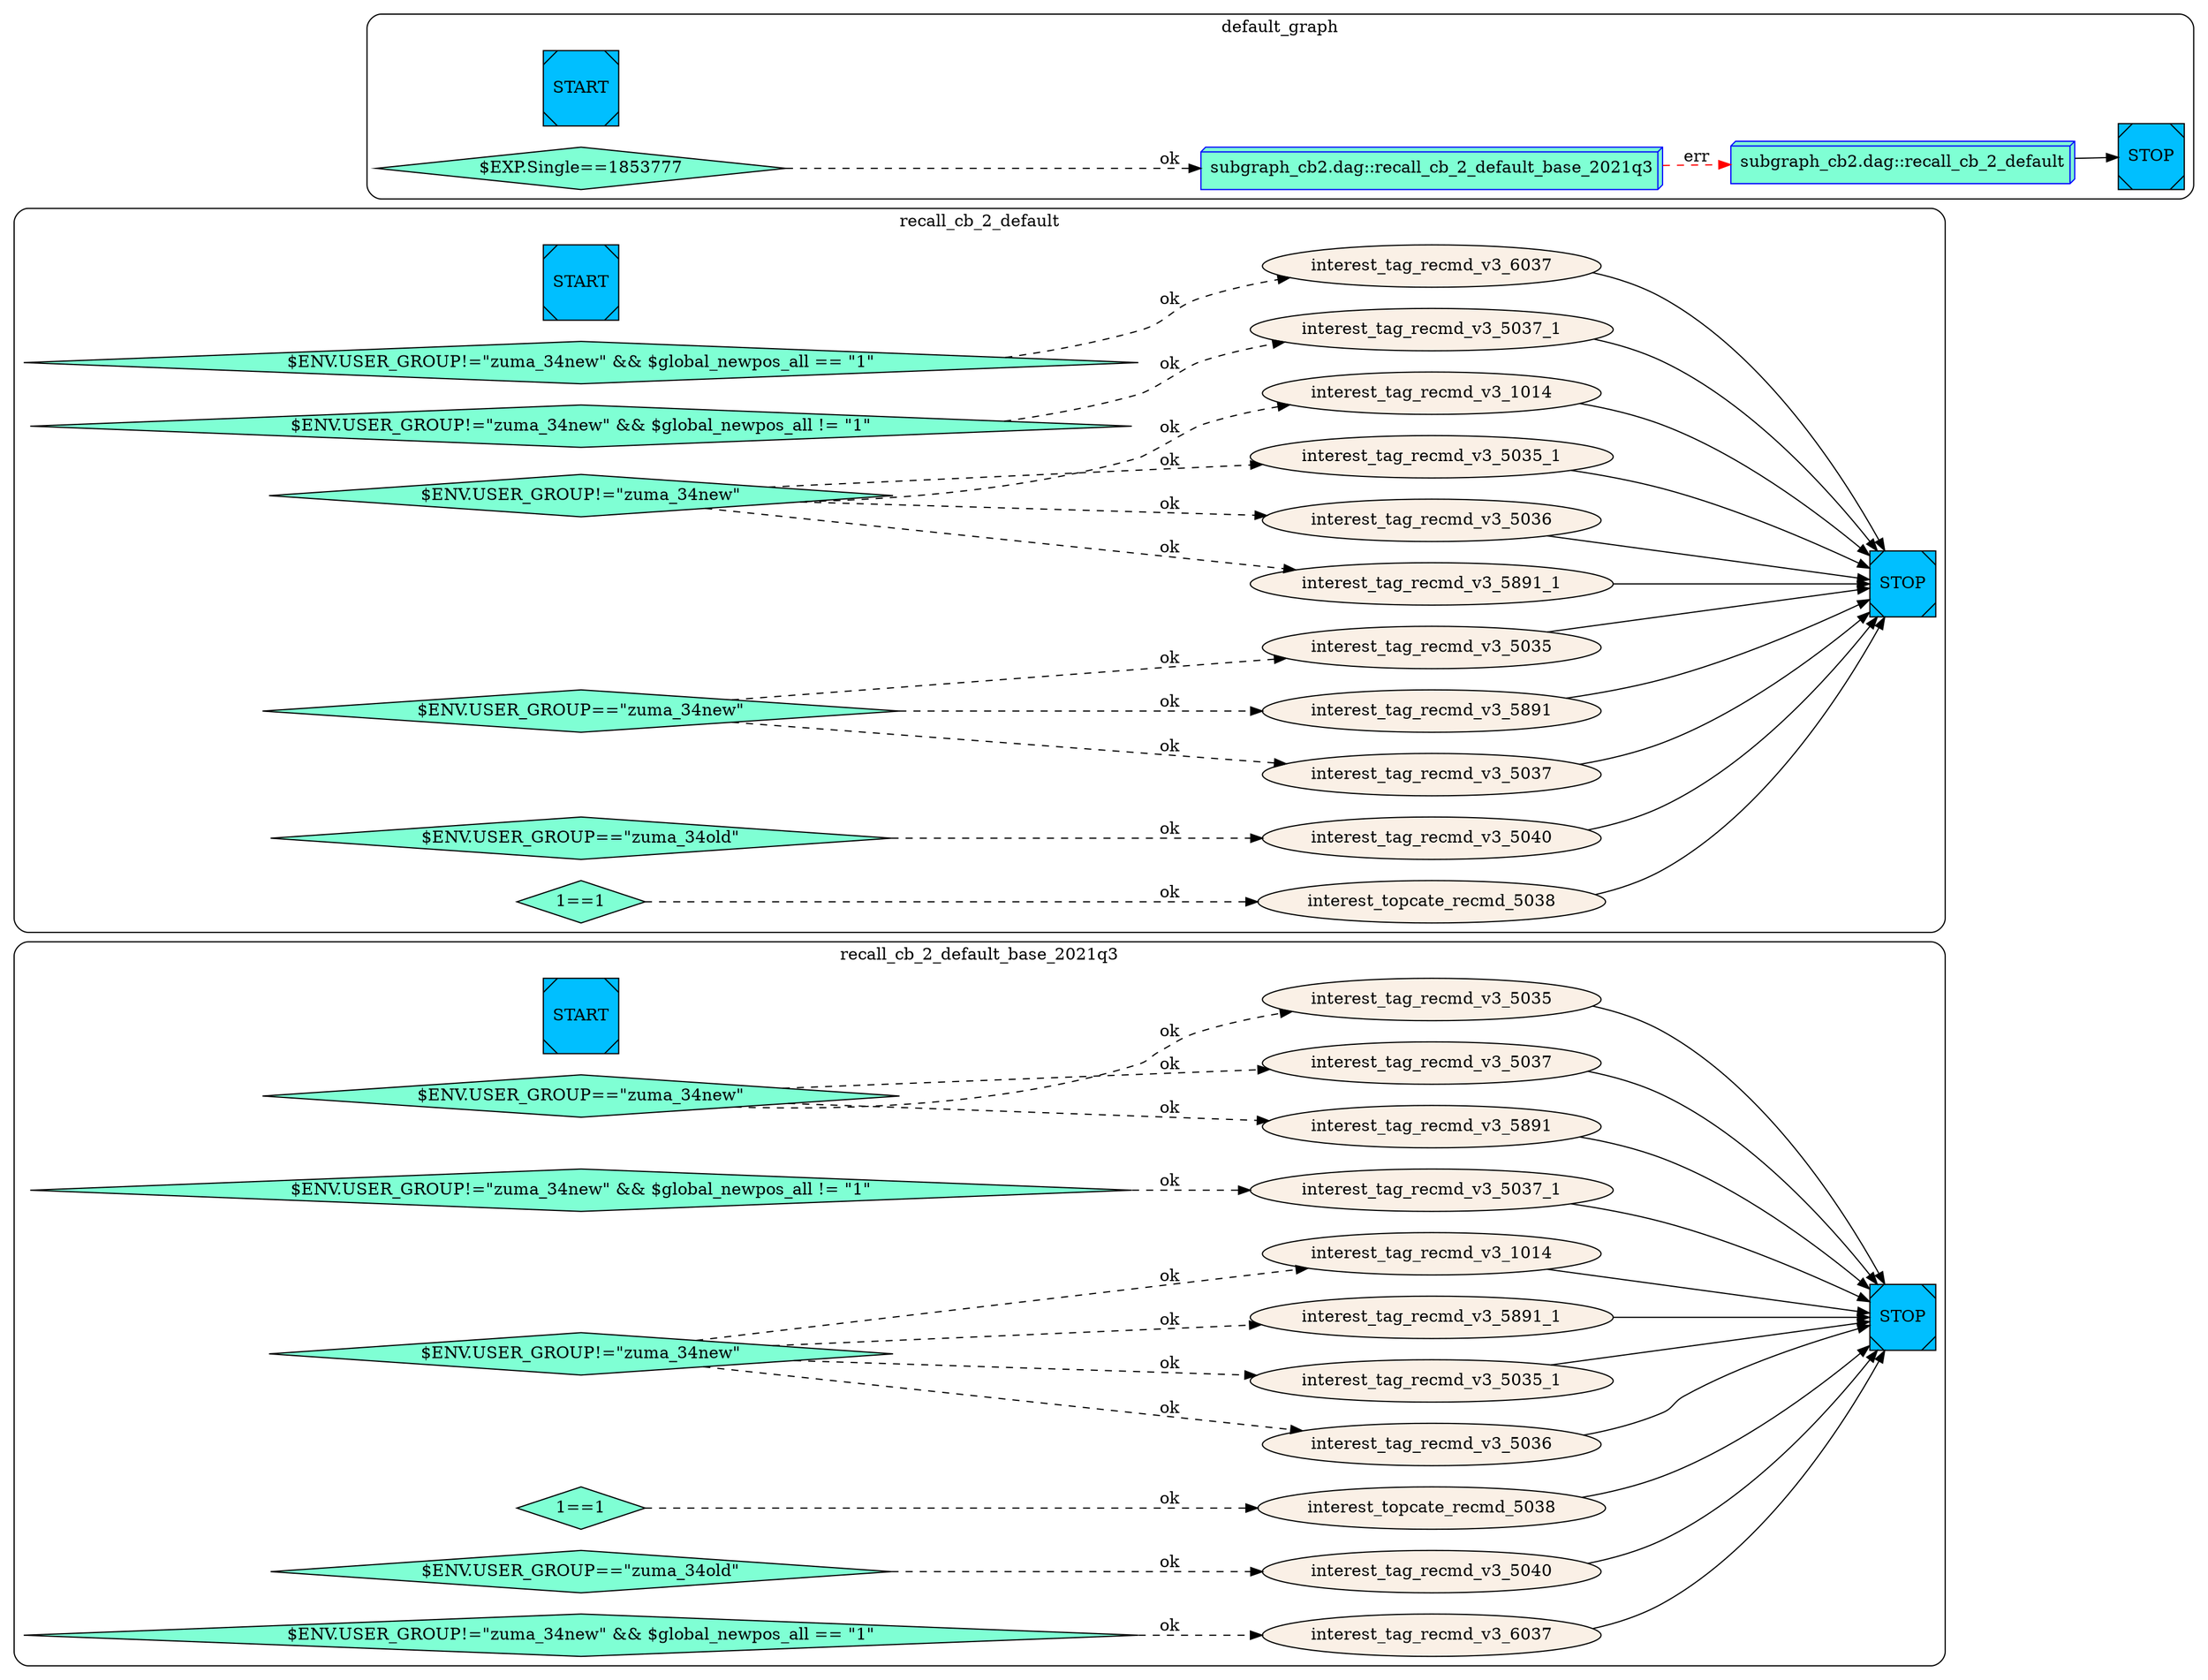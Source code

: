digraph G {
    rankdir=LR;
  subgraph cluster_recall_cb_2_default_base_2021q3{
    style = rounded;
    label = "recall_cb_2_default_base_2021q3";
    recall_cb_2_default_base_2021q3__START__[color=black fillcolor=deepskyblue style=filled shape=Msquare label="START"];
    recall_cb_2_default_base_2021q3__STOP__[color=black fillcolor=deepskyblue style=filled shape=Msquare label="STOP"];
    recall_cb_2_default_base_2021q3_interest_tag_recmd_v3_5891 [label="interest_tag_recmd_v3_5891" color=black fillcolor=linen style=filled];
    recall_cb_2_default_base_2021q3_interest_tag_recmd_v3_5040 [label="interest_tag_recmd_v3_5040" color=black fillcolor=linen style=filled];
    recall_cb_2_default_base_2021q3_interest_tag_recmd_v3_6037 [label="interest_tag_recmd_v3_6037" color=black fillcolor=linen style=filled];
    recall_cb_2_default_base_2021q3_interest_tag_recmd_v3_5036 [label="interest_tag_recmd_v3_5036" color=black fillcolor=linen style=filled];
    recall_cb_2_default_base_2021q3_recall_cb_2_default_base_2021q3_0 [label="$ENV.USER_GROUP==\"zuma_34new\"" shape=diamond color=black fillcolor=aquamarine style=filled];
    recall_cb_2_default_base_2021q3_interest_tag_recmd_v3_5037 [label="interest_tag_recmd_v3_5037" color=black fillcolor=linen style=filled];
    recall_cb_2_default_base_2021q3_interest_topcate_recmd_5038 [label="interest_topcate_recmd_5038" color=black fillcolor=linen style=filled];
    recall_cb_2_default_base_2021q3_recall_cb_2_default_base_2021q3_3 [label="$ENV.USER_GROUP!=\"zuma_34new\" && $global_newpos_all != \"1\"" shape=diamond color=black fillcolor=aquamarine style=filled];
    recall_cb_2_default_base_2021q3_recall_cb_2_default_base_2021q3_4 [label="$ENV.USER_GROUP!=\"zuma_34new\"" shape=diamond color=black fillcolor=aquamarine style=filled];
    recall_cb_2_default_base_2021q3_interest_tag_recmd_v3_5035_1 [label="interest_tag_recmd_v3_5035_1" color=black fillcolor=linen style=filled];
    recall_cb_2_default_base_2021q3_recall_cb_2_default_base_2021q3_5 [label="1==1" shape=diamond color=black fillcolor=aquamarine style=filled];
    recall_cb_2_default_base_2021q3_recall_cb_2_default_base_2021q3_1 [label="$ENV.USER_GROUP==\"zuma_34old\"" shape=diamond color=black fillcolor=aquamarine style=filled];
    recall_cb_2_default_base_2021q3_recall_cb_2_default_base_2021q3_2 [label="$ENV.USER_GROUP!=\"zuma_34new\" && $global_newpos_all == \"1\"" shape=diamond color=black fillcolor=aquamarine style=filled];
    recall_cb_2_default_base_2021q3_interest_tag_recmd_v3_5891_1 [label="interest_tag_recmd_v3_5891_1" color=black fillcolor=linen style=filled];
    recall_cb_2_default_base_2021q3_interest_tag_recmd_v3_1014 [label="interest_tag_recmd_v3_1014" color=black fillcolor=linen style=filled];
    recall_cb_2_default_base_2021q3_interest_tag_recmd_v3_5035 [label="interest_tag_recmd_v3_5035" color=black fillcolor=linen style=filled];
    recall_cb_2_default_base_2021q3_interest_tag_recmd_v3_5037_1 [label="interest_tag_recmd_v3_5037_1" color=black fillcolor=linen style=filled];
    recall_cb_2_default_base_2021q3_interest_tag_recmd_v3_5035_1 -> recall_cb_2_default_base_2021q3__STOP__;
    recall_cb_2_default_base_2021q3_recall_cb_2_default_base_2021q3_4 -> recall_cb_2_default_base_2021q3_interest_tag_recmd_v3_5035_1 [style=dashed label="ok"];
    recall_cb_2_default_base_2021q3_interest_tag_recmd_v3_5035 -> recall_cb_2_default_base_2021q3__STOP__;
    recall_cb_2_default_base_2021q3_recall_cb_2_default_base_2021q3_0 -> recall_cb_2_default_base_2021q3_interest_tag_recmd_v3_5035 [style=dashed label="ok"];
    recall_cb_2_default_base_2021q3_interest_tag_recmd_v3_5037_1 -> recall_cb_2_default_base_2021q3__STOP__;
    recall_cb_2_default_base_2021q3_recall_cb_2_default_base_2021q3_3 -> recall_cb_2_default_base_2021q3_interest_tag_recmd_v3_5037_1 [style=dashed label="ok"];
    recall_cb_2_default_base_2021q3_interest_tag_recmd_v3_5891_1 -> recall_cb_2_default_base_2021q3__STOP__;
    recall_cb_2_default_base_2021q3_recall_cb_2_default_base_2021q3_4 -> recall_cb_2_default_base_2021q3_interest_tag_recmd_v3_5891_1 [style=dashed label="ok"];
    recall_cb_2_default_base_2021q3_interest_tag_recmd_v3_1014 -> recall_cb_2_default_base_2021q3__STOP__;
    recall_cb_2_default_base_2021q3_recall_cb_2_default_base_2021q3_4 -> recall_cb_2_default_base_2021q3_interest_tag_recmd_v3_1014 [style=dashed label="ok"];
    recall_cb_2_default_base_2021q3_interest_tag_recmd_v3_5037 -> recall_cb_2_default_base_2021q3__STOP__;
    recall_cb_2_default_base_2021q3_recall_cb_2_default_base_2021q3_0 -> recall_cb_2_default_base_2021q3_interest_tag_recmd_v3_5037 [style=dashed label="ok"];
    recall_cb_2_default_base_2021q3_interest_tag_recmd_v3_5891 -> recall_cb_2_default_base_2021q3__STOP__;
    recall_cb_2_default_base_2021q3_recall_cb_2_default_base_2021q3_0 -> recall_cb_2_default_base_2021q3_interest_tag_recmd_v3_5891 [style=dashed label="ok"];
    recall_cb_2_default_base_2021q3_interest_tag_recmd_v3_5040 -> recall_cb_2_default_base_2021q3__STOP__;
    recall_cb_2_default_base_2021q3_recall_cb_2_default_base_2021q3_1 -> recall_cb_2_default_base_2021q3_interest_tag_recmd_v3_5040 [style=dashed label="ok"];
    recall_cb_2_default_base_2021q3_interest_tag_recmd_v3_6037 -> recall_cb_2_default_base_2021q3__STOP__;
    recall_cb_2_default_base_2021q3_recall_cb_2_default_base_2021q3_2 -> recall_cb_2_default_base_2021q3_interest_tag_recmd_v3_6037 [style=dashed label="ok"];
    recall_cb_2_default_base_2021q3_interest_tag_recmd_v3_5036 -> recall_cb_2_default_base_2021q3__STOP__;
    recall_cb_2_default_base_2021q3_recall_cb_2_default_base_2021q3_4 -> recall_cb_2_default_base_2021q3_interest_tag_recmd_v3_5036 [style=dashed label="ok"];
    recall_cb_2_default_base_2021q3_interest_topcate_recmd_5038 -> recall_cb_2_default_base_2021q3__STOP__;
    recall_cb_2_default_base_2021q3_recall_cb_2_default_base_2021q3_5 -> recall_cb_2_default_base_2021q3_interest_topcate_recmd_5038 [style=dashed label="ok"];
};
  subgraph cluster_recall_cb_2_default{
    style = rounded;
    label = "recall_cb_2_default";
    recall_cb_2_default__START__[color=black fillcolor=deepskyblue style=filled shape=Msquare label="START"];
    recall_cb_2_default__STOP__[color=black fillcolor=deepskyblue style=filled shape=Msquare label="STOP"];
    recall_cb_2_default_interest_tag_recmd_v3_5037_1 [label="interest_tag_recmd_v3_5037_1" color=black fillcolor=linen style=filled];
    recall_cb_2_default_interest_tag_recmd_v3_5037 [label="interest_tag_recmd_v3_5037" color=black fillcolor=linen style=filled];
    recall_cb_2_default_interest_tag_recmd_v3_5891 [label="interest_tag_recmd_v3_5891" color=black fillcolor=linen style=filled];
    recall_cb_2_default_recall_cb_2_default_2 [label="$ENV.USER_GROUP!=\"zuma_34new\" && $global_newpos_all == \"1\"" shape=diamond color=black fillcolor=aquamarine style=filled];
    recall_cb_2_default_recall_cb_2_default_3 [label="$ENV.USER_GROUP!=\"zuma_34new\" && $global_newpos_all != \"1\"" shape=diamond color=black fillcolor=aquamarine style=filled];
    recall_cb_2_default_recall_cb_2_default_4 [label="$ENV.USER_GROUP!=\"zuma_34new\"" shape=diamond color=black fillcolor=aquamarine style=filled];
    recall_cb_2_default_interest_tag_recmd_v3_5891_1 [label="interest_tag_recmd_v3_5891_1" color=black fillcolor=linen style=filled];
    recall_cb_2_default_interest_tag_recmd_v3_5036 [label="interest_tag_recmd_v3_5036" color=black fillcolor=linen style=filled];
    recall_cb_2_default_recall_cb_2_default_0 [label="$ENV.USER_GROUP==\"zuma_34new\"" shape=diamond color=black fillcolor=aquamarine style=filled];
    recall_cb_2_default_interest_tag_recmd_v3_5035 [label="interest_tag_recmd_v3_5035" color=black fillcolor=linen style=filled];
    recall_cb_2_default_recall_cb_2_default_1 [label="$ENV.USER_GROUP==\"zuma_34old\"" shape=diamond color=black fillcolor=aquamarine style=filled];
    recall_cb_2_default_interest_tag_recmd_v3_6037 [label="interest_tag_recmd_v3_6037" color=black fillcolor=linen style=filled];
    recall_cb_2_default_interest_tag_recmd_v3_5035_1 [label="interest_tag_recmd_v3_5035_1" color=black fillcolor=linen style=filled];
    recall_cb_2_default_interest_topcate_recmd_5038 [label="interest_topcate_recmd_5038" color=black fillcolor=linen style=filled];
    recall_cb_2_default_interest_tag_recmd_v3_5040 [label="interest_tag_recmd_v3_5040" color=black fillcolor=linen style=filled];
    recall_cb_2_default_interest_tag_recmd_v3_1014 [label="interest_tag_recmd_v3_1014" color=black fillcolor=linen style=filled];
    recall_cb_2_default_recall_cb_2_default_5 [label="1==1" shape=diamond color=black fillcolor=aquamarine style=filled];
    recall_cb_2_default_interest_tag_recmd_v3_5040 -> recall_cb_2_default__STOP__;
    recall_cb_2_default_recall_cb_2_default_1 -> recall_cb_2_default_interest_tag_recmd_v3_5040 [style=dashed label="ok"];
    recall_cb_2_default_interest_tag_recmd_v3_1014 -> recall_cb_2_default__STOP__;
    recall_cb_2_default_recall_cb_2_default_4 -> recall_cb_2_default_interest_tag_recmd_v3_1014 [style=dashed label="ok"];
    recall_cb_2_default_interest_tag_recmd_v3_5037 -> recall_cb_2_default__STOP__;
    recall_cb_2_default_recall_cb_2_default_0 -> recall_cb_2_default_interest_tag_recmd_v3_5037 [style=dashed label="ok"];
    recall_cb_2_default_interest_tag_recmd_v3_5891 -> recall_cb_2_default__STOP__;
    recall_cb_2_default_recall_cb_2_default_0 -> recall_cb_2_default_interest_tag_recmd_v3_5891 [style=dashed label="ok"];
    recall_cb_2_default_interest_tag_recmd_v3_5037_1 -> recall_cb_2_default__STOP__;
    recall_cb_2_default_recall_cb_2_default_3 -> recall_cb_2_default_interest_tag_recmd_v3_5037_1 [style=dashed label="ok"];
    recall_cb_2_default_interest_tag_recmd_v3_5891_1 -> recall_cb_2_default__STOP__;
    recall_cb_2_default_recall_cb_2_default_4 -> recall_cb_2_default_interest_tag_recmd_v3_5891_1 [style=dashed label="ok"];
    recall_cb_2_default_interest_tag_recmd_v3_5036 -> recall_cb_2_default__STOP__;
    recall_cb_2_default_recall_cb_2_default_4 -> recall_cb_2_default_interest_tag_recmd_v3_5036 [style=dashed label="ok"];
    recall_cb_2_default_interest_tag_recmd_v3_5035 -> recall_cb_2_default__STOP__;
    recall_cb_2_default_recall_cb_2_default_0 -> recall_cb_2_default_interest_tag_recmd_v3_5035 [style=dashed label="ok"];
    recall_cb_2_default_interest_tag_recmd_v3_6037 -> recall_cb_2_default__STOP__;
    recall_cb_2_default_recall_cb_2_default_2 -> recall_cb_2_default_interest_tag_recmd_v3_6037 [style=dashed label="ok"];
    recall_cb_2_default_interest_tag_recmd_v3_5035_1 -> recall_cb_2_default__STOP__;
    recall_cb_2_default_recall_cb_2_default_4 -> recall_cb_2_default_interest_tag_recmd_v3_5035_1 [style=dashed label="ok"];
    recall_cb_2_default_interest_topcate_recmd_5038 -> recall_cb_2_default__STOP__;
    recall_cb_2_default_recall_cb_2_default_5 -> recall_cb_2_default_interest_topcate_recmd_5038 [style=dashed label="ok"];
};
  subgraph cluster_default_graph{
    style = rounded;
    label = "default_graph";
    default_graph__START__[color=black fillcolor=deepskyblue style=filled shape=Msquare label="START"];
    default_graph__STOP__[color=black fillcolor=deepskyblue style=filled shape=Msquare label="STOP"];
    default_graph_default_graph_0 [label="$EXP.Single==1853777" shape=diamond color=black fillcolor=aquamarine style=filled];
    default_graph_subgraph_invoke_random_base_2021q3 [label="subgraph_cb2.dag::recall_cb_2_default_base_2021q3" shape=box3d, color=blue fillcolor=aquamarine style=filled];
    default_graph_subgraph_invoke_base_graph [label="subgraph_cb2.dag::recall_cb_2_default" shape=box3d, color=blue fillcolor=aquamarine style=filled];
    default_graph_default_graph_0 -> default_graph_subgraph_invoke_random_base_2021q3 [style=dashed label="ok"];
    default_graph_subgraph_invoke_base_graph -> default_graph__STOP__;
    default_graph_subgraph_invoke_random_base_2021q3 -> default_graph_subgraph_invoke_base_graph [style=dashed color=red label="err"];
};
}
